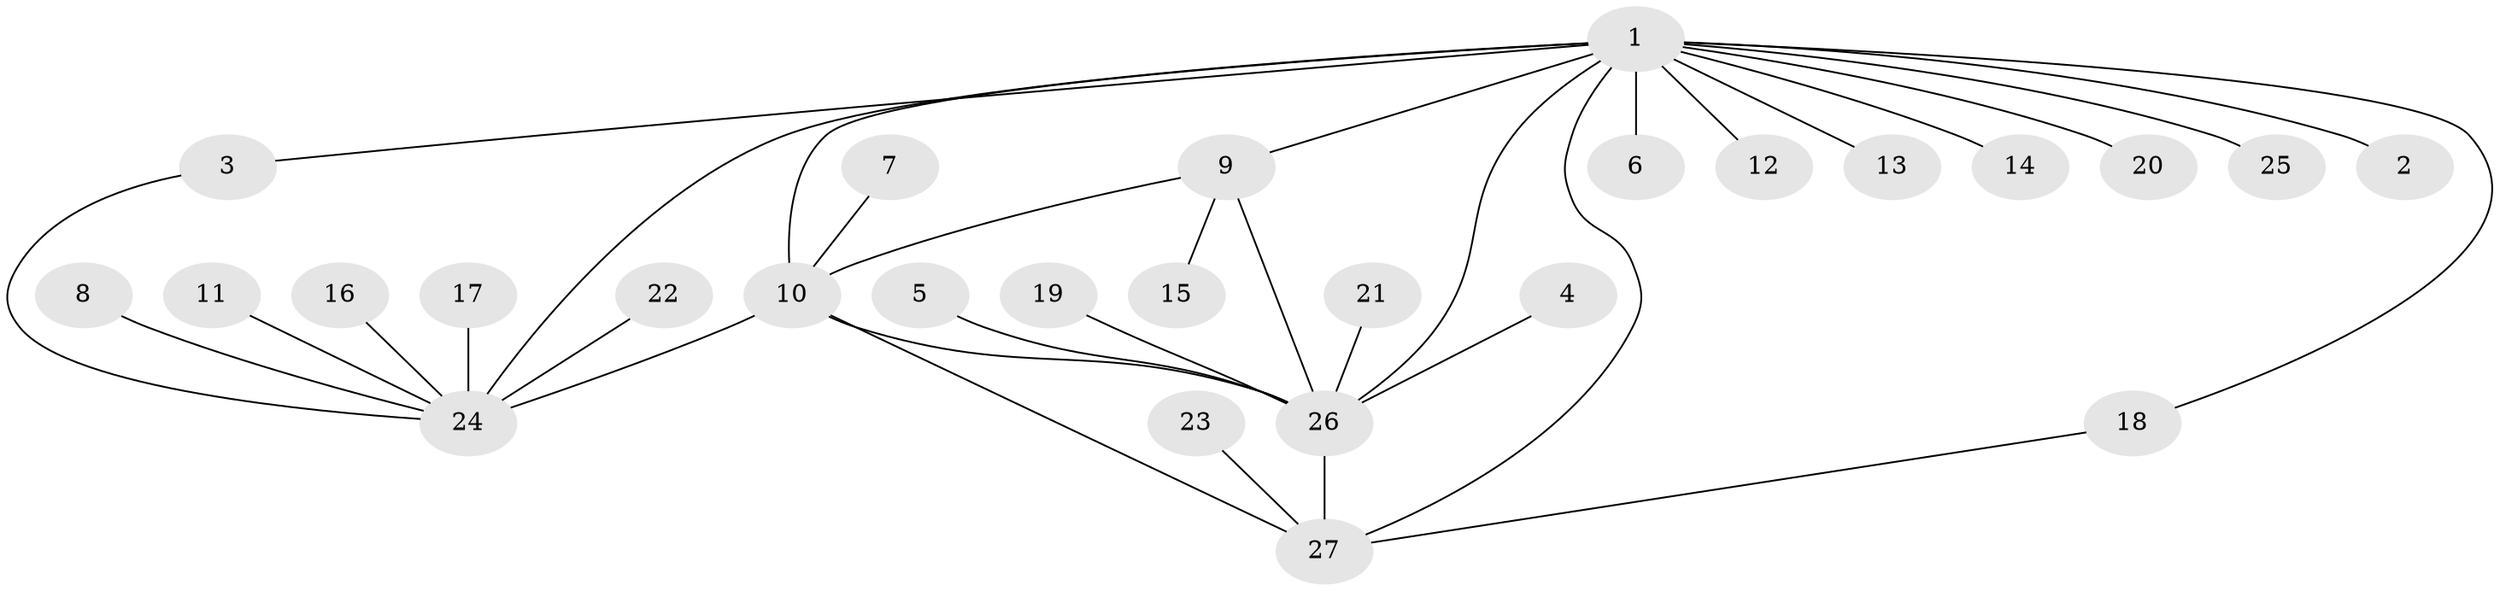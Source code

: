 // original degree distribution, {5: 0.038461538461538464, 3: 0.057692307692307696, 7: 0.07692307692307693, 9: 0.019230769230769232, 4: 0.057692307692307696, 6: 0.019230769230769232, 1: 0.5384615384615384, 2: 0.19230769230769232}
// Generated by graph-tools (version 1.1) at 2025/50/03/09/25 03:50:33]
// undirected, 27 vertices, 34 edges
graph export_dot {
graph [start="1"]
  node [color=gray90,style=filled];
  1;
  2;
  3;
  4;
  5;
  6;
  7;
  8;
  9;
  10;
  11;
  12;
  13;
  14;
  15;
  16;
  17;
  18;
  19;
  20;
  21;
  22;
  23;
  24;
  25;
  26;
  27;
  1 -- 2 [weight=1.0];
  1 -- 3 [weight=1.0];
  1 -- 6 [weight=1.0];
  1 -- 9 [weight=1.0];
  1 -- 10 [weight=1.0];
  1 -- 12 [weight=1.0];
  1 -- 13 [weight=1.0];
  1 -- 14 [weight=1.0];
  1 -- 18 [weight=1.0];
  1 -- 20 [weight=1.0];
  1 -- 24 [weight=2.0];
  1 -- 25 [weight=1.0];
  1 -- 26 [weight=1.0];
  1 -- 27 [weight=1.0];
  3 -- 24 [weight=1.0];
  4 -- 26 [weight=1.0];
  5 -- 26 [weight=1.0];
  7 -- 10 [weight=1.0];
  8 -- 24 [weight=1.0];
  9 -- 10 [weight=1.0];
  9 -- 15 [weight=1.0];
  9 -- 26 [weight=1.0];
  10 -- 24 [weight=1.0];
  10 -- 26 [weight=1.0];
  10 -- 27 [weight=1.0];
  11 -- 24 [weight=1.0];
  16 -- 24 [weight=1.0];
  17 -- 24 [weight=1.0];
  18 -- 27 [weight=1.0];
  19 -- 26 [weight=1.0];
  21 -- 26 [weight=1.0];
  22 -- 24 [weight=1.0];
  23 -- 27 [weight=1.0];
  26 -- 27 [weight=1.0];
}
